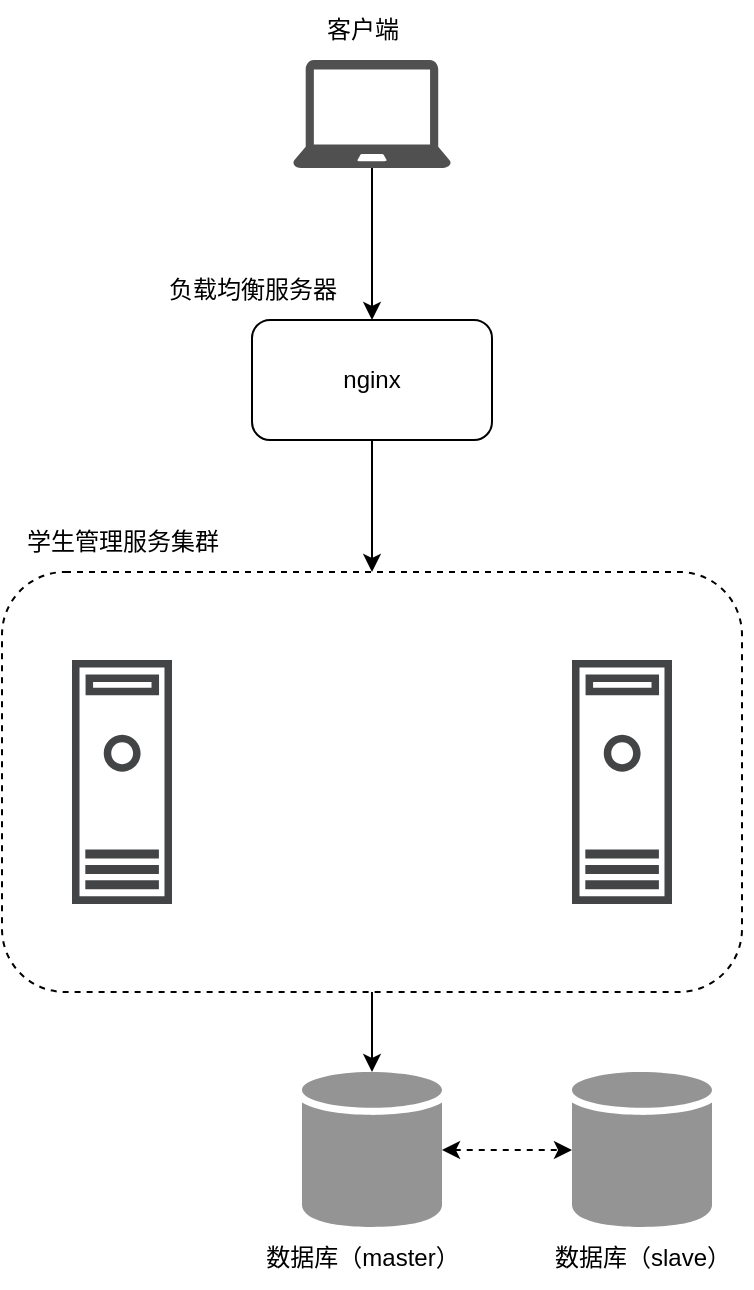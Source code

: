 <mxfile version="20.3.7" type="device"><diagram id="s34y05xadrLB0zeeG18N" name="第 1 页"><mxGraphModel dx="946" dy="645" grid="1" gridSize="10" guides="1" tooltips="1" connect="1" arrows="1" fold="1" page="1" pageScale="1" pageWidth="827" pageHeight="1169" math="0" shadow="0"><root><mxCell id="0"/><mxCell id="1" parent="0"/><mxCell id="GfpgHPRJKIsCOn52B7kp-9" value="" style="rounded=1;whiteSpace=wrap;html=1;dashed=1;" vertex="1" parent="1"><mxGeometry x="210" y="295.98" width="370" height="210" as="geometry"/></mxCell><mxCell id="GfpgHPRJKIsCOn52B7kp-1" value="nginx" style="rounded=1;whiteSpace=wrap;html=1;" vertex="1" parent="1"><mxGeometry x="335" y="170" width="120" height="60" as="geometry"/></mxCell><mxCell id="GfpgHPRJKIsCOn52B7kp-6" value="" style="sketch=0;pointerEvents=1;shadow=0;dashed=0;html=1;strokeColor=none;fillColor=#434445;aspect=fixed;labelPosition=center;verticalLabelPosition=bottom;verticalAlign=top;align=center;outlineConnect=0;shape=mxgraph.vvd.machine;" vertex="1" parent="1"><mxGeometry x="245" y="340" width="50" height="121.95" as="geometry"/></mxCell><mxCell id="GfpgHPRJKIsCOn52B7kp-7" value="" style="sketch=0;pointerEvents=1;shadow=0;dashed=0;html=1;strokeColor=none;fillColor=#434445;aspect=fixed;labelPosition=center;verticalLabelPosition=bottom;verticalAlign=top;align=center;outlineConnect=0;shape=mxgraph.vvd.machine;" vertex="1" parent="1"><mxGeometry x="495" y="340" width="50" height="121.95" as="geometry"/></mxCell><mxCell id="GfpgHPRJKIsCOn52B7kp-8" value="学生管理服务集群" style="text;html=1;align=center;verticalAlign=middle;resizable=0;points=[];autosize=1;strokeColor=none;fillColor=none;" vertex="1" parent="1"><mxGeometry x="210" y="265.98" width="120" height="30" as="geometry"/></mxCell><mxCell id="GfpgHPRJKIsCOn52B7kp-10" value="负载均衡服务器" style="text;html=1;align=center;verticalAlign=middle;resizable=0;points=[];autosize=1;strokeColor=none;fillColor=none;" vertex="1" parent="1"><mxGeometry x="280" y="140" width="110" height="30" as="geometry"/></mxCell><mxCell id="GfpgHPRJKIsCOn52B7kp-12" value="" style="sketch=0;shadow=0;dashed=0;html=1;strokeColor=none;fillColor=#949494;labelPosition=center;verticalLabelPosition=bottom;verticalAlign=top;outlineConnect=0;align=center;shape=mxgraph.office.databases.database;" vertex="1" parent="1"><mxGeometry x="360" y="546" width="70" height="78" as="geometry"/></mxCell><mxCell id="GfpgHPRJKIsCOn52B7kp-14" value="" style="sketch=0;shadow=0;dashed=0;html=1;strokeColor=none;fillColor=#949494;labelPosition=center;verticalLabelPosition=bottom;verticalAlign=top;outlineConnect=0;align=center;shape=mxgraph.office.databases.database;" vertex="1" parent="1"><mxGeometry x="495" y="546" width="70" height="78" as="geometry"/></mxCell><mxCell id="GfpgHPRJKIsCOn52B7kp-15" value="" style="sketch=0;pointerEvents=1;shadow=0;dashed=0;html=1;strokeColor=none;fillColor=#505050;labelPosition=center;verticalLabelPosition=bottom;verticalAlign=top;outlineConnect=0;align=center;shape=mxgraph.office.devices.laptop;" vertex="1" parent="1"><mxGeometry x="355.5" y="40" width="79" height="54" as="geometry"/></mxCell><mxCell id="GfpgHPRJKIsCOn52B7kp-16" value="客户端" style="text;html=1;align=center;verticalAlign=middle;resizable=0;points=[];autosize=1;strokeColor=none;fillColor=none;" vertex="1" parent="1"><mxGeometry x="359.5" y="10" width="60" height="30" as="geometry"/></mxCell><mxCell id="GfpgHPRJKIsCOn52B7kp-17" value="" style="endArrow=classic;html=1;rounded=0;" edge="1" parent="1" source="GfpgHPRJKIsCOn52B7kp-15" target="GfpgHPRJKIsCOn52B7kp-1"><mxGeometry width="50" height="50" relative="1" as="geometry"><mxPoint x="370" y="360" as="sourcePoint"/><mxPoint x="420" y="310" as="targetPoint"/></mxGeometry></mxCell><mxCell id="GfpgHPRJKIsCOn52B7kp-18" value="" style="endArrow=classic;html=1;rounded=0;exitX=0.5;exitY=1;exitDx=0;exitDy=0;entryX=0.5;entryY=0;entryDx=0;entryDy=0;" edge="1" parent="1" source="GfpgHPRJKIsCOn52B7kp-1" target="GfpgHPRJKIsCOn52B7kp-9"><mxGeometry width="50" height="50" relative="1" as="geometry"><mxPoint x="370" y="360" as="sourcePoint"/><mxPoint x="420" y="310" as="targetPoint"/></mxGeometry></mxCell><mxCell id="GfpgHPRJKIsCOn52B7kp-20" value="数据库（master）" style="text;html=1;align=center;verticalAlign=middle;resizable=0;points=[];autosize=1;strokeColor=none;fillColor=none;" vertex="1" parent="1"><mxGeometry x="330" y="624" width="120" height="30" as="geometry"/></mxCell><mxCell id="GfpgHPRJKIsCOn52B7kp-21" value="数据库（slave）" style="text;html=1;align=center;verticalAlign=middle;resizable=0;points=[];autosize=1;strokeColor=none;fillColor=none;" vertex="1" parent="1"><mxGeometry x="475" y="624" width="110" height="30" as="geometry"/></mxCell><mxCell id="GfpgHPRJKIsCOn52B7kp-22" value="" style="endArrow=classic;html=1;rounded=0;exitX=0.5;exitY=1;exitDx=0;exitDy=0;" edge="1" parent="1" source="GfpgHPRJKIsCOn52B7kp-9" target="GfpgHPRJKIsCOn52B7kp-12"><mxGeometry width="50" height="50" relative="1" as="geometry"><mxPoint x="370" y="430" as="sourcePoint"/><mxPoint x="420" y="380" as="targetPoint"/></mxGeometry></mxCell><mxCell id="GfpgHPRJKIsCOn52B7kp-23" value="" style="endArrow=classic;startArrow=classic;html=1;rounded=0;dashed=1;" edge="1" parent="1" source="GfpgHPRJKIsCOn52B7kp-12" target="GfpgHPRJKIsCOn52B7kp-14"><mxGeometry width="50" height="50" relative="1" as="geometry"><mxPoint x="370" y="430" as="sourcePoint"/><mxPoint x="420" y="380" as="targetPoint"/></mxGeometry></mxCell></root></mxGraphModel></diagram></mxfile>